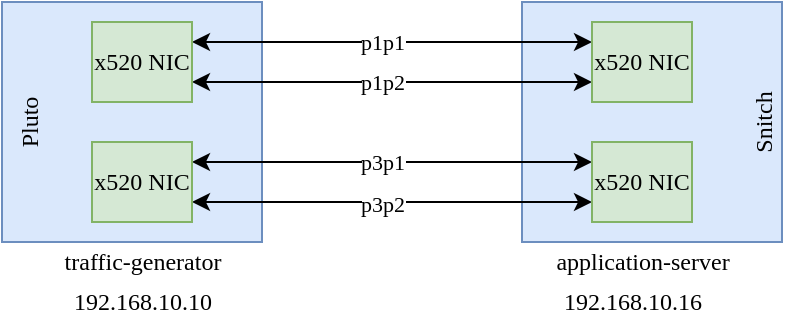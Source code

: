 <mxfile version="13.6.2" type="device"><diagram id="XEF6AkiaPvj92Xs4soUP" name="Page-1"><mxGraphModel dx="1483" dy="867" grid="1" gridSize="10" guides="1" tooltips="1" connect="1" arrows="1" fold="1" page="1" pageScale="1" pageWidth="1100" pageHeight="1700" math="0" shadow="0"><root><mxCell id="0"/><mxCell id="1" parent="0"/><mxCell id="qW3Pprv7Td9qVyDOgCan-1" value="Pluto" style="rounded=0;whiteSpace=wrap;html=1;fillColor=#dae8fc;strokeColor=#6c8ebf;fontFamily=Lucida Console;horizontal=0;spacingLeft=0;verticalAlign=top;" parent="1" vertex="1"><mxGeometry x="120" y="220" width="130" height="120" as="geometry"/></mxCell><mxCell id="qW3Pprv7Td9qVyDOgCan-2" value="Snitch" style="rounded=0;whiteSpace=wrap;html=1;fillColor=#dae8fc;strokeColor=#6c8ebf;fontFamily=Lucida Console;verticalAlign=bottom;horizontal=0;" parent="1" vertex="1"><mxGeometry x="380" y="220" width="130" height="120" as="geometry"/></mxCell><mxCell id="qW3Pprv7Td9qVyDOgCan-6" style="edgeStyle=orthogonalEdgeStyle;rounded=0;orthogonalLoop=1;jettySize=auto;html=1;exitX=1;exitY=0.25;exitDx=0;exitDy=0;entryX=0;entryY=0.25;entryDx=0;entryDy=0;fontFamily=Lucida Console;startArrow=classic;startFill=1;" parent="1" source="qW3Pprv7Td9qVyDOgCan-11" target="qW3Pprv7Td9qVyDOgCan-13" edge="1"><mxGeometry relative="1" as="geometry"><Array as="points"/></mxGeometry></mxCell><mxCell id="qW3Pprv7Td9qVyDOgCan-7" value="p1p1" style="edgeLabel;html=1;align=center;verticalAlign=middle;resizable=0;points=[];fontFamily=Lucida Console;" parent="qW3Pprv7Td9qVyDOgCan-6" vertex="1" connectable="0"><mxGeometry x="0.077" y="21" relative="1" as="geometry"><mxPoint x="-12.5" y="21" as="offset"/></mxGeometry></mxCell><mxCell id="qW3Pprv7Td9qVyDOgCan-3" style="edgeStyle=orthogonalEdgeStyle;rounded=0;orthogonalLoop=1;jettySize=auto;html=1;exitX=1;exitY=0.75;exitDx=0;exitDy=0;entryX=0;entryY=0.75;entryDx=0;entryDy=0;fontFamily=Lucida Console;startArrow=classic;startFill=1;" parent="1" source="qW3Pprv7Td9qVyDOgCan-11" target="qW3Pprv7Td9qVyDOgCan-13" edge="1"><mxGeometry relative="1" as="geometry"/></mxCell><mxCell id="qW3Pprv7Td9qVyDOgCan-8" value="p1p2" style="edgeLabel;html=1;align=center;verticalAlign=middle;resizable=0;points=[];fontFamily=Lucida Console;" parent="qW3Pprv7Td9qVyDOgCan-3" vertex="1" connectable="0"><mxGeometry x="-0.249" y="-1" relative="1" as="geometry"><mxPoint x="20" y="-1" as="offset"/></mxGeometry></mxCell><mxCell id="qW3Pprv7Td9qVyDOgCan-4" style="edgeStyle=orthogonalEdgeStyle;rounded=0;orthogonalLoop=1;jettySize=auto;html=1;exitX=1;exitY=0.25;exitDx=0;exitDy=0;entryX=0;entryY=0.25;entryDx=0;entryDy=0;fontFamily=Lucida Console;startArrow=classic;startFill=1;" parent="1" source="qW3Pprv7Td9qVyDOgCan-12" target="qW3Pprv7Td9qVyDOgCan-14" edge="1"><mxGeometry relative="1" as="geometry"/></mxCell><mxCell id="qW3Pprv7Td9qVyDOgCan-9" value="p3p1" style="edgeLabel;html=1;align=center;verticalAlign=middle;resizable=0;points=[];fontFamily=Lucida Console;" parent="qW3Pprv7Td9qVyDOgCan-4" vertex="1" connectable="0"><mxGeometry x="-0.203" relative="1" as="geometry"><mxPoint x="15" as="offset"/></mxGeometry></mxCell><mxCell id="qW3Pprv7Td9qVyDOgCan-5" style="edgeStyle=orthogonalEdgeStyle;rounded=0;orthogonalLoop=1;jettySize=auto;html=1;exitX=1;exitY=0.75;exitDx=0;exitDy=0;entryX=0;entryY=0.75;entryDx=0;entryDy=0;fontFamily=Lucida Console;startArrow=classic;startFill=1;" parent="1" source="qW3Pprv7Td9qVyDOgCan-12" target="qW3Pprv7Td9qVyDOgCan-14" edge="1"><mxGeometry relative="1" as="geometry"/></mxCell><mxCell id="qW3Pprv7Td9qVyDOgCan-10" value="p3p2" style="edgeLabel;html=1;align=center;verticalAlign=middle;resizable=0;points=[];fontFamily=Lucida Console;" parent="qW3Pprv7Td9qVyDOgCan-5" vertex="1" connectable="0"><mxGeometry x="-0.188" y="-1" relative="1" as="geometry"><mxPoint x="14.17" as="offset"/></mxGeometry></mxCell><mxCell id="qW3Pprv7Td9qVyDOgCan-11" value="x520 NIC" style="rounded=0;whiteSpace=wrap;html=1;fillColor=#d5e8d4;strokeColor=#82b366;fontFamily=Lucida Console;" parent="1" vertex="1"><mxGeometry x="165" y="230" width="50" height="40" as="geometry"/></mxCell><mxCell id="qW3Pprv7Td9qVyDOgCan-12" value="x520 NIC" style="rounded=0;whiteSpace=wrap;html=1;fillColor=#d5e8d4;strokeColor=#82b366;fontFamily=Lucida Console;" parent="1" vertex="1"><mxGeometry x="165" y="290" width="50" height="40" as="geometry"/></mxCell><mxCell id="qW3Pprv7Td9qVyDOgCan-13" value="x520 NIC" style="rounded=0;whiteSpace=wrap;html=1;fillColor=#d5e8d4;strokeColor=#82b366;fontFamily=Lucida Console;" parent="1" vertex="1"><mxGeometry x="415" y="230" width="50" height="40" as="geometry"/></mxCell><mxCell id="qW3Pprv7Td9qVyDOgCan-14" value="x520 NIC" style="rounded=0;whiteSpace=wrap;html=1;fillColor=#d5e8d4;strokeColor=#82b366;fontFamily=Lucida Console;" parent="1" vertex="1"><mxGeometry x="415" y="290" width="50" height="40" as="geometry"/></mxCell><mxCell id="mvJE9zdx0Zwkg98sGlzp-1" value="traffic-generator" style="text;html=1;align=center;verticalAlign=middle;resizable=0;points=[];autosize=1;fontFamily=Lucida Console;" vertex="1" parent="1"><mxGeometry x="120" y="340" width="140" height="20" as="geometry"/></mxCell><mxCell id="mvJE9zdx0Zwkg98sGlzp-2" value="application-server" style="text;html=1;align=center;verticalAlign=middle;resizable=0;points=[];autosize=1;fontFamily=Lucida Console;" vertex="1" parent="1"><mxGeometry x="365" y="340" width="150" height="20" as="geometry"/></mxCell><mxCell id="mvJE9zdx0Zwkg98sGlzp-3" value="192.168.10.10" style="text;html=1;align=center;verticalAlign=middle;resizable=0;points=[];autosize=1;fontFamily=Lucida Console;" vertex="1" parent="1"><mxGeometry x="135" y="360" width="110" height="20" as="geometry"/></mxCell><mxCell id="mvJE9zdx0Zwkg98sGlzp-4" value="192.168.10.16" style="text;html=1;align=center;verticalAlign=middle;resizable=0;points=[];autosize=1;fontFamily=Lucida Console;" vertex="1" parent="1"><mxGeometry x="380" y="360" width="110" height="20" as="geometry"/></mxCell></root></mxGraphModel></diagram></mxfile>
